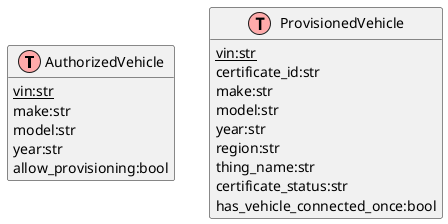 @startuml
!define table(x) class x << (T,#FFAAAA) >>
!define primary_key(x) <u>x</u>
hide methods
hide stereotypes

table(AuthorizedVehicle) {
  primary_key(vin:str)
  make:str
  model:str
  year:str
  allow_provisioning:bool
}

table(ProvisionedVehicle) {
  primary_key(vin:str)
  certificate_id:str
  make:str
  model:str
  year:str
  region:str
  thing_name:str
  certificate_status:str
  has_vehicle_connected_once:bool
}

@enduml
